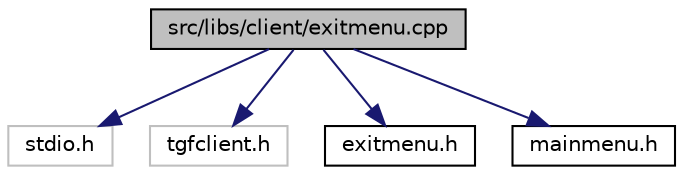 digraph "src/libs/client/exitmenu.cpp"
{
  edge [fontname="Helvetica",fontsize="10",labelfontname="Helvetica",labelfontsize="10"];
  node [fontname="Helvetica",fontsize="10",shape=record];
  Node1 [label="src/libs/client/exitmenu.cpp",height=0.2,width=0.4,color="black", fillcolor="grey75", style="filled", fontcolor="black"];
  Node1 -> Node2 [color="midnightblue",fontsize="10",style="solid",fontname="Helvetica"];
  Node2 [label="stdio.h",height=0.2,width=0.4,color="grey75", fillcolor="white", style="filled"];
  Node1 -> Node3 [color="midnightblue",fontsize="10",style="solid",fontname="Helvetica"];
  Node3 [label="tgfclient.h",height=0.2,width=0.4,color="grey75", fillcolor="white", style="filled"];
  Node1 -> Node4 [color="midnightblue",fontsize="10",style="solid",fontname="Helvetica"];
  Node4 [label="exitmenu.h",height=0.2,width=0.4,color="black", fillcolor="white", style="filled",URL="$exitmenu_8h.html"];
  Node1 -> Node5 [color="midnightblue",fontsize="10",style="solid",fontname="Helvetica"];
  Node5 [label="mainmenu.h",height=0.2,width=0.4,color="black", fillcolor="white", style="filled",URL="$mainmenu_8h.html"];
}
